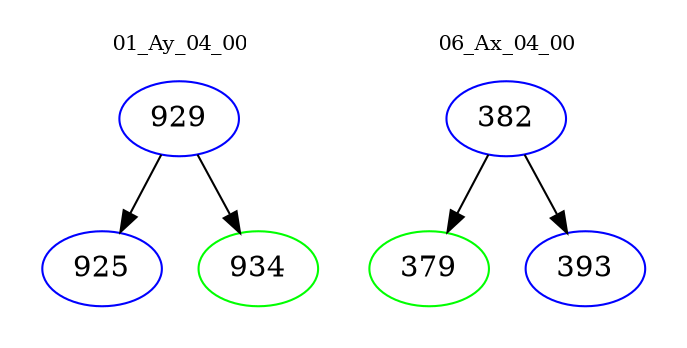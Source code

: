 digraph{
subgraph cluster_0 {
color = white
label = "01_Ay_04_00";
fontsize=10;
T0_929 [label="929", color="blue"]
T0_929 -> T0_925 [color="black"]
T0_925 [label="925", color="blue"]
T0_929 -> T0_934 [color="black"]
T0_934 [label="934", color="green"]
}
subgraph cluster_1 {
color = white
label = "06_Ax_04_00";
fontsize=10;
T1_382 [label="382", color="blue"]
T1_382 -> T1_379 [color="black"]
T1_379 [label="379", color="green"]
T1_382 -> T1_393 [color="black"]
T1_393 [label="393", color="blue"]
}
}
